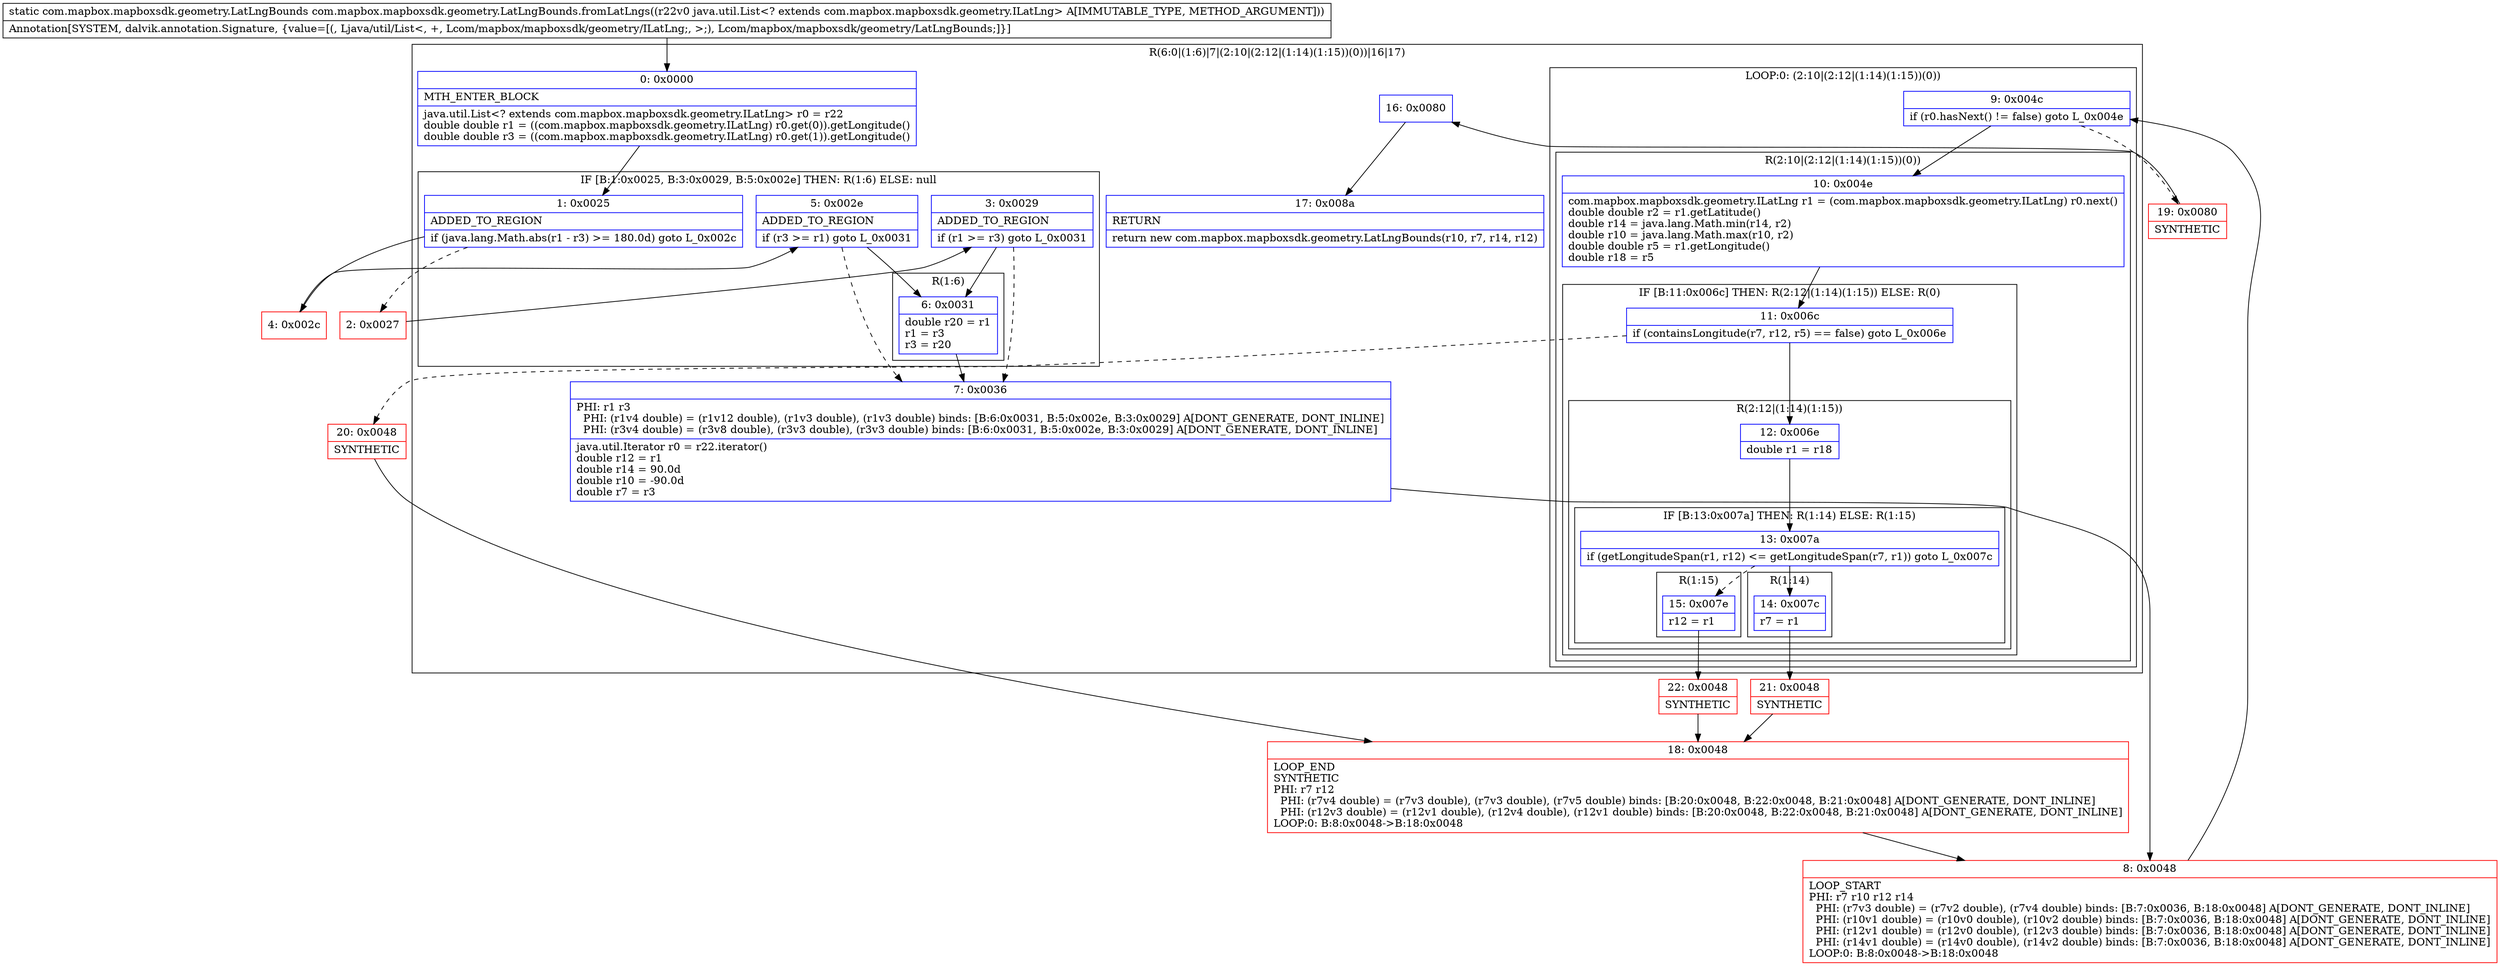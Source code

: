 digraph "CFG forcom.mapbox.mapboxsdk.geometry.LatLngBounds.fromLatLngs(Ljava\/util\/List;)Lcom\/mapbox\/mapboxsdk\/geometry\/LatLngBounds;" {
subgraph cluster_Region_283206762 {
label = "R(6:0|(1:6)|7|(2:10|(2:12|(1:14)(1:15))(0))|16|17)";
node [shape=record,color=blue];
Node_0 [shape=record,label="{0\:\ 0x0000|MTH_ENTER_BLOCK\l|java.util.List\<? extends com.mapbox.mapboxsdk.geometry.ILatLng\> r0 = r22\ldouble double r1 = ((com.mapbox.mapboxsdk.geometry.ILatLng) r0.get(0)).getLongitude()\ldouble double r3 = ((com.mapbox.mapboxsdk.geometry.ILatLng) r0.get(1)).getLongitude()\l}"];
subgraph cluster_IfRegion_2013647234 {
label = "IF [B:1:0x0025, B:3:0x0029, B:5:0x002e] THEN: R(1:6) ELSE: null";
node [shape=record,color=blue];
Node_1 [shape=record,label="{1\:\ 0x0025|ADDED_TO_REGION\l|if (java.lang.Math.abs(r1 \- r3) \>= 180.0d) goto L_0x002c\l}"];
Node_3 [shape=record,label="{3\:\ 0x0029|ADDED_TO_REGION\l|if (r1 \>= r3) goto L_0x0031\l}"];
Node_5 [shape=record,label="{5\:\ 0x002e|ADDED_TO_REGION\l|if (r3 \>= r1) goto L_0x0031\l}"];
subgraph cluster_Region_1524086134 {
label = "R(1:6)";
node [shape=record,color=blue];
Node_6 [shape=record,label="{6\:\ 0x0031|double r20 = r1\lr1 = r3\lr3 = r20\l}"];
}
}
Node_7 [shape=record,label="{7\:\ 0x0036|PHI: r1 r3 \l  PHI: (r1v4 double) = (r1v12 double), (r1v3 double), (r1v3 double) binds: [B:6:0x0031, B:5:0x002e, B:3:0x0029] A[DONT_GENERATE, DONT_INLINE]\l  PHI: (r3v4 double) = (r3v8 double), (r3v3 double), (r3v3 double) binds: [B:6:0x0031, B:5:0x002e, B:3:0x0029] A[DONT_GENERATE, DONT_INLINE]\l|java.util.Iterator r0 = r22.iterator()\ldouble r12 = r1\ldouble r14 = 90.0d\ldouble r10 = \-90.0d\ldouble r7 = r3\l}"];
subgraph cluster_LoopRegion_31017456 {
label = "LOOP:0: (2:10|(2:12|(1:14)(1:15))(0))";
node [shape=record,color=blue];
Node_9 [shape=record,label="{9\:\ 0x004c|if (r0.hasNext() != false) goto L_0x004e\l}"];
subgraph cluster_Region_1157211484 {
label = "R(2:10|(2:12|(1:14)(1:15))(0))";
node [shape=record,color=blue];
Node_10 [shape=record,label="{10\:\ 0x004e|com.mapbox.mapboxsdk.geometry.ILatLng r1 = (com.mapbox.mapboxsdk.geometry.ILatLng) r0.next()\ldouble double r2 = r1.getLatitude()\ldouble r14 = java.lang.Math.min(r14, r2)\ldouble r10 = java.lang.Math.max(r10, r2)\ldouble double r5 = r1.getLongitude()\ldouble r18 = r5\l}"];
subgraph cluster_IfRegion_1966971023 {
label = "IF [B:11:0x006c] THEN: R(2:12|(1:14)(1:15)) ELSE: R(0)";
node [shape=record,color=blue];
Node_11 [shape=record,label="{11\:\ 0x006c|if (containsLongitude(r7, r12, r5) == false) goto L_0x006e\l}"];
subgraph cluster_Region_279495187 {
label = "R(2:12|(1:14)(1:15))";
node [shape=record,color=blue];
Node_12 [shape=record,label="{12\:\ 0x006e|double r1 = r18\l}"];
subgraph cluster_IfRegion_304541531 {
label = "IF [B:13:0x007a] THEN: R(1:14) ELSE: R(1:15)";
node [shape=record,color=blue];
Node_13 [shape=record,label="{13\:\ 0x007a|if (getLongitudeSpan(r1, r12) \<= getLongitudeSpan(r7, r1)) goto L_0x007c\l}"];
subgraph cluster_Region_164153925 {
label = "R(1:14)";
node [shape=record,color=blue];
Node_14 [shape=record,label="{14\:\ 0x007c|r7 = r1\l}"];
}
subgraph cluster_Region_1852076829 {
label = "R(1:15)";
node [shape=record,color=blue];
Node_15 [shape=record,label="{15\:\ 0x007e|r12 = r1\l}"];
}
}
}
subgraph cluster_Region_1675085986 {
label = "R(0)";
node [shape=record,color=blue];
}
}
}
}
Node_16 [shape=record,label="{16\:\ 0x0080}"];
Node_17 [shape=record,label="{17\:\ 0x008a|RETURN\l|return new com.mapbox.mapboxsdk.geometry.LatLngBounds(r10, r7, r14, r12)\l}"];
}
Node_2 [shape=record,color=red,label="{2\:\ 0x0027}"];
Node_4 [shape=record,color=red,label="{4\:\ 0x002c}"];
Node_8 [shape=record,color=red,label="{8\:\ 0x0048|LOOP_START\lPHI: r7 r10 r12 r14 \l  PHI: (r7v3 double) = (r7v2 double), (r7v4 double) binds: [B:7:0x0036, B:18:0x0048] A[DONT_GENERATE, DONT_INLINE]\l  PHI: (r10v1 double) = (r10v0 double), (r10v2 double) binds: [B:7:0x0036, B:18:0x0048] A[DONT_GENERATE, DONT_INLINE]\l  PHI: (r12v1 double) = (r12v0 double), (r12v3 double) binds: [B:7:0x0036, B:18:0x0048] A[DONT_GENERATE, DONT_INLINE]\l  PHI: (r14v1 double) = (r14v0 double), (r14v2 double) binds: [B:7:0x0036, B:18:0x0048] A[DONT_GENERATE, DONT_INLINE]\lLOOP:0: B:8:0x0048\-\>B:18:0x0048\l}"];
Node_18 [shape=record,color=red,label="{18\:\ 0x0048|LOOP_END\lSYNTHETIC\lPHI: r7 r12 \l  PHI: (r7v4 double) = (r7v3 double), (r7v3 double), (r7v5 double) binds: [B:20:0x0048, B:22:0x0048, B:21:0x0048] A[DONT_GENERATE, DONT_INLINE]\l  PHI: (r12v3 double) = (r12v1 double), (r12v4 double), (r12v1 double) binds: [B:20:0x0048, B:22:0x0048, B:21:0x0048] A[DONT_GENERATE, DONT_INLINE]\lLOOP:0: B:8:0x0048\-\>B:18:0x0048\l}"];
Node_19 [shape=record,color=red,label="{19\:\ 0x0080|SYNTHETIC\l}"];
Node_20 [shape=record,color=red,label="{20\:\ 0x0048|SYNTHETIC\l}"];
Node_21 [shape=record,color=red,label="{21\:\ 0x0048|SYNTHETIC\l}"];
Node_22 [shape=record,color=red,label="{22\:\ 0x0048|SYNTHETIC\l}"];
MethodNode[shape=record,label="{static com.mapbox.mapboxsdk.geometry.LatLngBounds com.mapbox.mapboxsdk.geometry.LatLngBounds.fromLatLngs((r22v0 java.util.List\<? extends com.mapbox.mapboxsdk.geometry.ILatLng\> A[IMMUTABLE_TYPE, METHOD_ARGUMENT]))  | Annotation[SYSTEM, dalvik.annotation.Signature, \{value=[(, Ljava\/util\/List\<, +, Lcom\/mapbox\/mapboxsdk\/geometry\/ILatLng;, \>;), Lcom\/mapbox\/mapboxsdk\/geometry\/LatLngBounds;]\}]\l}"];
MethodNode -> Node_0;
Node_0 -> Node_1;
Node_1 -> Node_2[style=dashed];
Node_1 -> Node_4;
Node_3 -> Node_6;
Node_3 -> Node_7[style=dashed];
Node_5 -> Node_6;
Node_5 -> Node_7[style=dashed];
Node_6 -> Node_7;
Node_7 -> Node_8;
Node_9 -> Node_10;
Node_9 -> Node_19[style=dashed];
Node_10 -> Node_11;
Node_11 -> Node_12;
Node_11 -> Node_20[style=dashed];
Node_12 -> Node_13;
Node_13 -> Node_14;
Node_13 -> Node_15[style=dashed];
Node_14 -> Node_21;
Node_15 -> Node_22;
Node_16 -> Node_17;
Node_2 -> Node_3;
Node_4 -> Node_5;
Node_8 -> Node_9;
Node_18 -> Node_8;
Node_19 -> Node_16;
Node_20 -> Node_18;
Node_21 -> Node_18;
Node_22 -> Node_18;
}

